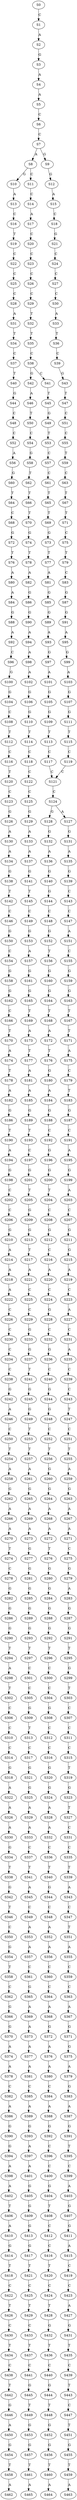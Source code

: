strict digraph  {
	S0 -> S1 [ label = C ];
	S1 -> S2 [ label = A ];
	S2 -> S3 [ label = G ];
	S3 -> S4 [ label = A ];
	S4 -> S5 [ label = A ];
	S5 -> S6 [ label = C ];
	S6 -> S7 [ label = C ];
	S7 -> S8 [ label = A ];
	S7 -> S9 [ label = G ];
	S8 -> S10 [ label = G ];
	S8 -> S11 [ label = C ];
	S9 -> S12 [ label = G ];
	S10 -> S13 [ label = A ];
	S11 -> S14 [ label = C ];
	S12 -> S15 [ label = A ];
	S13 -> S16 [ label = C ];
	S14 -> S17 [ label = A ];
	S15 -> S18 [ label = C ];
	S16 -> S19 [ label = T ];
	S17 -> S20 [ label = C ];
	S18 -> S21 [ label = G ];
	S19 -> S22 [ label = C ];
	S20 -> S23 [ label = C ];
	S21 -> S24 [ label = C ];
	S22 -> S25 [ label = C ];
	S23 -> S26 [ label = C ];
	S24 -> S27 [ label = C ];
	S25 -> S28 [ label = C ];
	S26 -> S29 [ label = C ];
	S27 -> S30 [ label = C ];
	S28 -> S31 [ label = A ];
	S29 -> S32 [ label = T ];
	S30 -> S33 [ label = A ];
	S31 -> S34 [ label = T ];
	S32 -> S35 [ label = T ];
	S33 -> S36 [ label = T ];
	S34 -> S37 [ label = C ];
	S35 -> S38 [ label = C ];
	S36 -> S39 [ label = C ];
	S37 -> S40 [ label = T ];
	S38 -> S41 [ label = C ];
	S38 -> S42 [ label = G ];
	S39 -> S43 [ label = G ];
	S40 -> S44 [ label = G ];
	S41 -> S45 [ label = T ];
	S42 -> S46 [ label = A ];
	S43 -> S47 [ label = T ];
	S44 -> S48 [ label = C ];
	S45 -> S49 [ label = G ];
	S46 -> S50 [ label = T ];
	S47 -> S51 [ label = C ];
	S48 -> S52 [ label = C ];
	S49 -> S53 [ label = T ];
	S50 -> S54 [ label = C ];
	S51 -> S55 [ label = C ];
	S52 -> S56 [ label = A ];
	S53 -> S57 [ label = C ];
	S54 -> S58 [ label = G ];
	S55 -> S59 [ label = T ];
	S56 -> S60 [ label = G ];
	S57 -> S61 [ label = C ];
	S58 -> S62 [ label = T ];
	S59 -> S63 [ label = C ];
	S60 -> S64 [ label = T ];
	S61 -> S65 [ label = T ];
	S62 -> S66 [ label = T ];
	S63 -> S67 [ label = T ];
	S64 -> S68 [ label = C ];
	S65 -> S69 [ label = T ];
	S66 -> S70 [ label = T ];
	S67 -> S71 [ label = T ];
	S68 -> S72 [ label = G ];
	S69 -> S73 [ label = G ];
	S70 -> S74 [ label = G ];
	S71 -> S75 [ label = C ];
	S72 -> S76 [ label = T ];
	S73 -> S77 [ label = T ];
	S74 -> S78 [ label = T ];
	S75 -> S79 [ label = T ];
	S76 -> S80 [ label = A ];
	S77 -> S81 [ label = A ];
	S78 -> S82 [ label = A ];
	S79 -> S83 [ label = C ];
	S80 -> S84 [ label = A ];
	S81 -> S85 [ label = G ];
	S82 -> S86 [ label = G ];
	S83 -> S87 [ label = G ];
	S84 -> S88 [ label = G ];
	S85 -> S89 [ label = G ];
	S86 -> S90 [ label = G ];
	S87 -> S91 [ label = G ];
	S88 -> S92 [ label = A ];
	S89 -> S93 [ label = A ];
	S90 -> S94 [ label = A ];
	S91 -> S95 [ label = A ];
	S92 -> S96 [ label = C ];
	S93 -> S97 [ label = G ];
	S94 -> S98 [ label = A ];
	S95 -> S99 [ label = G ];
	S96 -> S100 [ label = G ];
	S97 -> S101 [ label = A ];
	S98 -> S102 [ label = A ];
	S99 -> S103 [ label = A ];
	S100 -> S104 [ label = G ];
	S101 -> S105 [ label = G ];
	S102 -> S106 [ label = G ];
	S103 -> S107 [ label = G ];
	S104 -> S108 [ label = C ];
	S105 -> S109 [ label = G ];
	S106 -> S110 [ label = G ];
	S107 -> S111 [ label = G ];
	S108 -> S112 [ label = T ];
	S109 -> S113 [ label = T ];
	S110 -> S114 [ label = T ];
	S111 -> S115 [ label = T ];
	S112 -> S116 [ label = C ];
	S113 -> S117 [ label = C ];
	S114 -> S118 [ label = C ];
	S115 -> S119 [ label = C ];
	S116 -> S120 [ label = T ];
	S117 -> S121 [ label = C ];
	S118 -> S122 [ label = C ];
	S119 -> S121 [ label = C ];
	S120 -> S123 [ label = C ];
	S121 -> S124 [ label = C ];
	S122 -> S125 [ label = C ];
	S123 -> S126 [ label = G ];
	S124 -> S127 [ label = A ];
	S124 -> S128 [ label = G ];
	S125 -> S129 [ label = G ];
	S126 -> S130 [ label = A ];
	S127 -> S131 [ label = G ];
	S128 -> S132 [ label = G ];
	S129 -> S133 [ label = A ];
	S130 -> S134 [ label = A ];
	S131 -> S135 [ label = A ];
	S132 -> S136 [ label = A ];
	S133 -> S137 [ label = A ];
	S134 -> S138 [ label = G ];
	S135 -> S139 [ label = G ];
	S136 -> S140 [ label = G ];
	S137 -> S141 [ label = G ];
	S138 -> S142 [ label = T ];
	S139 -> S143 [ label = C ];
	S140 -> S144 [ label = G ];
	S141 -> S145 [ label = T ];
	S142 -> S146 [ label = C ];
	S143 -> S147 [ label = C ];
	S144 -> S148 [ label = C ];
	S145 -> S149 [ label = C ];
	S146 -> S150 [ label = G ];
	S147 -> S151 [ label = A ];
	S148 -> S152 [ label = G ];
	S149 -> S153 [ label = G ];
	S150 -> S154 [ label = C ];
	S151 -> S155 [ label = C ];
	S152 -> S156 [ label = T ];
	S153 -> S157 [ label = A ];
	S154 -> S158 [ label = G ];
	S155 -> S159 [ label = G ];
	S156 -> S160 [ label = G ];
	S157 -> S161 [ label = G ];
	S158 -> S162 [ label = G ];
	S159 -> S163 [ label = G ];
	S160 -> S164 [ label = G ];
	S161 -> S165 [ label = G ];
	S162 -> S166 [ label = C ];
	S163 -> S167 [ label = T ];
	S164 -> S168 [ label = T ];
	S165 -> S169 [ label = T ];
	S166 -> S170 [ label = T ];
	S167 -> S171 [ label = T ];
	S168 -> S172 [ label = A ];
	S169 -> S173 [ label = A ];
	S170 -> S174 [ label = A ];
	S171 -> S175 [ label = A ];
	S172 -> S176 [ label = T ];
	S173 -> S177 [ label = T ];
	S174 -> S178 [ label = T ];
	S175 -> S179 [ label = C ];
	S176 -> S180 [ label = G ];
	S177 -> S181 [ label = A ];
	S178 -> S182 [ label = A ];
	S179 -> S183 [ label = T ];
	S180 -> S184 [ label = A ];
	S181 -> S185 [ label = A ];
	S182 -> S186 [ label = G ];
	S183 -> S187 [ label = G ];
	S184 -> S188 [ label = G ];
	S185 -> S189 [ label = G ];
	S186 -> S190 [ label = T ];
	S187 -> S191 [ label = C ];
	S188 -> S192 [ label = C ];
	S189 -> S193 [ label = T ];
	S190 -> S194 [ label = A ];
	S191 -> S195 [ label = A ];
	S192 -> S196 [ label = G ];
	S193 -> S197 [ label = C ];
	S194 -> S198 [ label = G ];
	S195 -> S199 [ label = G ];
	S196 -> S200 [ label = G ];
	S197 -> S201 [ label = G ];
	S198 -> S202 [ label = C ];
	S199 -> S203 [ label = A ];
	S200 -> S204 [ label = T ];
	S201 -> S205 [ label = T ];
	S202 -> S206 [ label = C ];
	S203 -> S207 [ label = C ];
	S204 -> S208 [ label = C ];
	S205 -> S209 [ label = G ];
	S206 -> S210 [ label = G ];
	S207 -> S211 [ label = G ];
	S208 -> S212 [ label = G ];
	S209 -> S213 [ label = G ];
	S210 -> S214 [ label = A ];
	S211 -> S215 [ label = G ];
	S212 -> S216 [ label = C ];
	S213 -> S217 [ label = T ];
	S214 -> S218 [ label = A ];
	S215 -> S219 [ label = A ];
	S216 -> S220 [ label = A ];
	S217 -> S221 [ label = A ];
	S218 -> S222 [ label = A ];
	S219 -> S223 [ label = C ];
	S220 -> S224 [ label = C ];
	S221 -> S225 [ label = C ];
	S222 -> S226 [ label = C ];
	S223 -> S227 [ label = A ];
	S224 -> S228 [ label = G ];
	S225 -> S229 [ label = C ];
	S226 -> S230 [ label = C ];
	S227 -> S231 [ label = C ];
	S228 -> S232 [ label = C ];
	S229 -> S233 [ label = G ];
	S230 -> S234 [ label = C ];
	S231 -> S235 [ label = A ];
	S232 -> S236 [ label = G ];
	S233 -> S237 [ label = G ];
	S234 -> S238 [ label = C ];
	S235 -> S239 [ label = C ];
	S236 -> S240 [ label = C ];
	S237 -> S241 [ label = T ];
	S238 -> S242 [ label = G ];
	S239 -> S243 [ label = C ];
	S240 -> S244 [ label = G ];
	S241 -> S245 [ label = G ];
	S242 -> S246 [ label = A ];
	S243 -> S247 [ label = T ];
	S244 -> S248 [ label = G ];
	S245 -> S249 [ label = G ];
	S246 -> S250 [ label = C ];
	S247 -> S251 [ label = C ];
	S248 -> S252 [ label = C ];
	S249 -> S253 [ label = T ];
	S250 -> S254 [ label = T ];
	S251 -> S255 [ label = T ];
	S252 -> S256 [ label = T ];
	S253 -> S257 [ label = T ];
	S254 -> S258 [ label = A ];
	S255 -> S259 [ label = A ];
	S256 -> S260 [ label = G ];
	S257 -> S261 [ label = A ];
	S258 -> S262 [ label = G ];
	S259 -> S263 [ label = G ];
	S260 -> S264 [ label = G ];
	S261 -> S265 [ label = G ];
	S262 -> S266 [ label = A ];
	S263 -> S267 [ label = A ];
	S264 -> S268 [ label = A ];
	S265 -> S269 [ label = A ];
	S266 -> S270 [ label = A ];
	S267 -> S271 [ label = A ];
	S268 -> S272 [ label = A ];
	S269 -> S273 [ label = A ];
	S270 -> S274 [ label = T ];
	S271 -> S275 [ label = C ];
	S272 -> S276 [ label = T ];
	S273 -> S277 [ label = G ];
	S274 -> S278 [ label = C ];
	S275 -> S279 [ label = G ];
	S276 -> S280 [ label = G ];
	S277 -> S281 [ label = G ];
	S278 -> S282 [ label = G ];
	S279 -> S283 [ label = A ];
	S280 -> S284 [ label = G ];
	S281 -> S285 [ label = G ];
	S282 -> S286 [ label = G ];
	S283 -> S287 [ label = G ];
	S284 -> S288 [ label = G ];
	S285 -> S289 [ label = G ];
	S286 -> S290 [ label = G ];
	S287 -> S291 [ label = G ];
	S288 -> S292 [ label = G ];
	S289 -> S293 [ label = G ];
	S290 -> S294 [ label = T ];
	S291 -> S295 [ label = T ];
	S292 -> S296 [ label = T ];
	S293 -> S297 [ label = T ];
	S294 -> S298 [ label = A ];
	S295 -> S299 [ label = G ];
	S296 -> S300 [ label = C ];
	S297 -> S301 [ label = C ];
	S298 -> S302 [ label = T ];
	S299 -> S303 [ label = T ];
	S300 -> S304 [ label = C ];
	S301 -> S305 [ label = C ];
	S302 -> S306 [ label = C ];
	S303 -> S307 [ label = C ];
	S304 -> S308 [ label = G ];
	S305 -> S309 [ label = G ];
	S306 -> S310 [ label = C ];
	S307 -> S311 [ label = C ];
	S308 -> S312 [ label = C ];
	S309 -> S313 [ label = T ];
	S310 -> S314 [ label = C ];
	S311 -> S315 [ label = C ];
	S312 -> S316 [ label = C ];
	S313 -> S317 [ label = C ];
	S314 -> S318 [ label = G ];
	S315 -> S319 [ label = T ];
	S316 -> S320 [ label = G ];
	S317 -> S321 [ label = G ];
	S318 -> S322 [ label = A ];
	S319 -> S323 [ label = G ];
	S320 -> S324 [ label = G ];
	S321 -> S325 [ label = G ];
	S322 -> S326 [ label = A ];
	S323 -> S327 [ label = T ];
	S324 -> S328 [ label = A ];
	S325 -> S329 [ label = A ];
	S326 -> S330 [ label = A ];
	S327 -> S331 [ label = C ];
	S328 -> S332 [ label = A ];
	S329 -> S333 [ label = A ];
	S330 -> S334 [ label = G ];
	S331 -> S335 [ label = C ];
	S332 -> S336 [ label = C ];
	S333 -> S337 [ label = C ];
	S334 -> S338 [ label = T ];
	S335 -> S339 [ label = T ];
	S336 -> S340 [ label = T ];
	S337 -> S341 [ label = T ];
	S338 -> S342 [ label = G ];
	S339 -> S343 [ label = A ];
	S340 -> S344 [ label = G ];
	S341 -> S345 [ label = A ];
	S342 -> S346 [ label = T ];
	S343 -> S347 [ label = C ];
	S344 -> S348 [ label = C ];
	S345 -> S349 [ label = C ];
	S346 -> S350 [ label = C ];
	S347 -> S351 [ label = T ];
	S348 -> S352 [ label = A ];
	S349 -> S353 [ label = A ];
	S350 -> S354 [ label = G ];
	S351 -> S355 [ label = A ];
	S352 -> S356 [ label = A ];
	S353 -> S357 [ label = A ];
	S354 -> S358 [ label = T ];
	S355 -> S359 [ label = C ];
	S356 -> S360 [ label = C ];
	S357 -> S361 [ label = C ];
	S358 -> S362 [ label = C ];
	S359 -> S363 [ label = C ];
	S360 -> S364 [ label = C ];
	S361 -> S365 [ label = G ];
	S362 -> S366 [ label = G ];
	S363 -> S367 [ label = A ];
	S364 -> S368 [ label = A ];
	S365 -> S369 [ label = A ];
	S366 -> S370 [ label = G ];
	S367 -> S371 [ label = G ];
	S368 -> S372 [ label = G ];
	S369 -> S373 [ label = A ];
	S370 -> S374 [ label = A ];
	S371 -> S375 [ label = G ];
	S372 -> S376 [ label = A ];
	S373 -> S377 [ label = A ];
	S374 -> S378 [ label = A ];
	S375 -> S379 [ label = A ];
	S376 -> S380 [ label = A ];
	S377 -> S381 [ label = A ];
	S378 -> S382 [ label = C ];
	S379 -> S383 [ label = G ];
	S380 -> S384 [ label = C ];
	S381 -> S385 [ label = C ];
	S382 -> S386 [ label = A ];
	S383 -> S387 [ label = A ];
	S384 -> S388 [ label = A ];
	S385 -> S389 [ label = A ];
	S386 -> S390 [ label = G ];
	S387 -> S391 [ label = G ];
	S388 -> S392 [ label = G ];
	S389 -> S393 [ label = G ];
	S390 -> S394 [ label = G ];
	S391 -> S395 [ label = T ];
	S392 -> S396 [ label = C ];
	S393 -> S397 [ label = A ];
	S394 -> S398 [ label = A ];
	S395 -> S399 [ label = C ];
	S396 -> S400 [ label = C ];
	S397 -> S401 [ label = A ];
	S398 -> S402 [ label = A ];
	S399 -> S403 [ label = A ];
	S400 -> S404 [ label = G ];
	S401 -> S405 [ label = G ];
	S402 -> S406 [ label = T ];
	S403 -> S407 [ label = G ];
	S404 -> S408 [ label = T ];
	S405 -> S409 [ label = G ];
	S406 -> S410 [ label = A ];
	S407 -> S411 [ label = G ];
	S408 -> S412 [ label = C ];
	S409 -> S413 [ label = G ];
	S410 -> S414 [ label = G ];
	S411 -> S415 [ label = A ];
	S412 -> S416 [ label = C ];
	S413 -> S417 [ label = G ];
	S414 -> S418 [ label = T ];
	S415 -> S419 [ label = C ];
	S416 -> S420 [ label = T ];
	S417 -> S421 [ label = T ];
	S418 -> S422 [ label = C ];
	S419 -> S423 [ label = C ];
	S420 -> S424 [ label = C ];
	S421 -> S425 [ label = C ];
	S422 -> S426 [ label = T ];
	S423 -> S427 [ label = A ];
	S424 -> S428 [ label = T ];
	S425 -> S429 [ label = T ];
	S426 -> S430 [ label = C ];
	S427 -> S431 [ label = G ];
	S428 -> S432 [ label = G ];
	S429 -> S433 [ label = C ];
	S430 -> S434 [ label = T ];
	S431 -> S435 [ label = T ];
	S432 -> S436 [ label = T ];
	S433 -> S437 [ label = T ];
	S434 -> S438 [ label = C ];
	S435 -> S439 [ label = C ];
	S436 -> S440 [ label = C ];
	S437 -> S441 [ label = C ];
	S438 -> S442 [ label = T ];
	S439 -> S443 [ label = T ];
	S440 -> S444 [ label = G ];
	S441 -> S445 [ label = G ];
	S442 -> S446 [ label = G ];
	S443 -> S447 [ label = C ];
	S444 -> S448 [ label = T ];
	S445 -> S449 [ label = T ];
	S446 -> S450 [ label = A ];
	S447 -> S451 [ label = T ];
	S448 -> S452 [ label = G ];
	S449 -> S453 [ label = G ];
	S450 -> S454 [ label = G ];
	S451 -> S455 [ label = G ];
	S452 -> S456 [ label = G ];
	S453 -> S457 [ label = G ];
	S454 -> S458 [ label = T ];
	S455 -> S459 [ label = T ];
	S456 -> S460 [ label = T ];
	S457 -> S461 [ label = T ];
	S458 -> S462 [ label = A ];
	S459 -> S463 [ label = A ];
	S460 -> S464 [ label = A ];
	S461 -> S465 [ label = A ];
}
